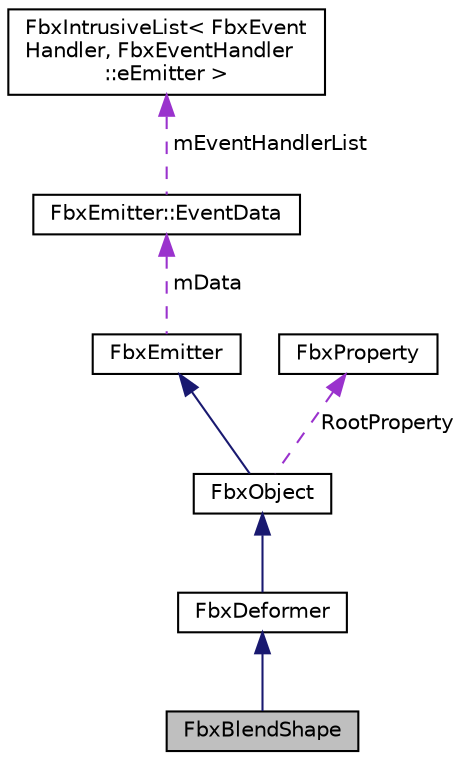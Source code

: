 digraph "FbxBlendShape"
{
  edge [fontname="Helvetica",fontsize="10",labelfontname="Helvetica",labelfontsize="10"];
  node [fontname="Helvetica",fontsize="10",shape=record];
  Node4 [label="FbxBlendShape",height=0.2,width=0.4,color="black", fillcolor="grey75", style="filled", fontcolor="black"];
  Node5 -> Node4 [dir="back",color="midnightblue",fontsize="10",style="solid"];
  Node5 [label="FbxDeformer",height=0.2,width=0.4,color="black", fillcolor="white", style="filled",URL="$class_fbx_deformer.html"];
  Node6 -> Node5 [dir="back",color="midnightblue",fontsize="10",style="solid"];
  Node6 [label="FbxObject",height=0.2,width=0.4,color="black", fillcolor="white", style="filled",URL="$class_fbx_object.html"];
  Node7 -> Node6 [dir="back",color="midnightblue",fontsize="10",style="solid"];
  Node7 [label="FbxEmitter",height=0.2,width=0.4,color="black", fillcolor="white", style="filled",URL="$class_fbx_emitter.html"];
  Node8 -> Node7 [dir="back",color="darkorchid3",fontsize="10",style="dashed",label=" mData" ];
  Node8 [label="FbxEmitter::EventData",height=0.2,width=0.4,color="black", fillcolor="white", style="filled",URL="$struct_fbx_emitter_1_1_event_data.html"];
  Node9 -> Node8 [dir="back",color="darkorchid3",fontsize="10",style="dashed",label=" mEventHandlerList" ];
  Node9 [label="FbxIntrusiveList\< FbxEvent\lHandler, FbxEventHandler\l::eEmitter \>",height=0.2,width=0.4,color="black", fillcolor="white", style="filled",URL="$class_fbx_intrusive_list.html"];
  Node10 -> Node6 [dir="back",color="darkorchid3",fontsize="10",style="dashed",label=" RootProperty" ];
  Node10 [label="FbxProperty",height=0.2,width=0.4,color="black", fillcolor="white", style="filled",URL="$class_fbx_property.html",tooltip="Class to hold user properties. "];
}
